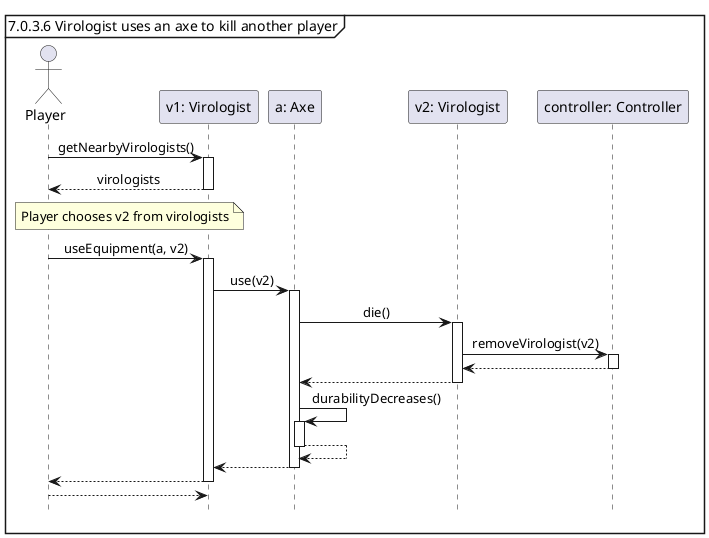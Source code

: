 @startuml
'https://plantuml.com/sequence-diagram

hide footbox
skinparam sequenceMessageAlign center

mainframe 7.0.3.6 Virologist uses an axe to kill another player

actor Player
participant "v1: Virologist" as v1
'renamed a as axe to avoid confusion with agent
participant "a: Axe" as axe
participant "v2: Virologist" as v2
participant "controller: Controller" as c


Player -> v1 ++: getNearbyVirologists()
return virologists
note over Player, v1: Player chooses v2 from virologists
Player -> v1 ++: useEquipment(a, v2)
    v1-> axe ++ : use(v2)
        axe ->v2 ++: die()
            v2 -> c ++: removeVirologist(v2)
            return
        return
        axe->axe++:durabilityDecreases()
        return
    return
return


return
@enduml